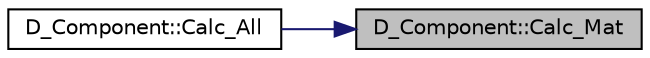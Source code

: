 digraph "D_Component::Calc_Mat"
{
 // LATEX_PDF_SIZE
  edge [fontname="Helvetica",fontsize="10",labelfontname="Helvetica",labelfontsize="10"];
  node [fontname="Helvetica",fontsize="10",shape=record];
  rankdir="RL";
  Node1 [label="D_Component::Calc_Mat",height=0.2,width=0.4,color="black", fillcolor="grey75", style="filled", fontcolor="black",tooltip=" "];
  Node1 -> Node2 [dir="back",color="midnightblue",fontsize="10",style="solid"];
  Node2 [label="D_Component::Calc_All",height=0.2,width=0.4,color="black", fillcolor="white", style="filled",URL="$class_d___component.html#a451d1207be4803602fea89b12d7445b8",tooltip=" "];
}
